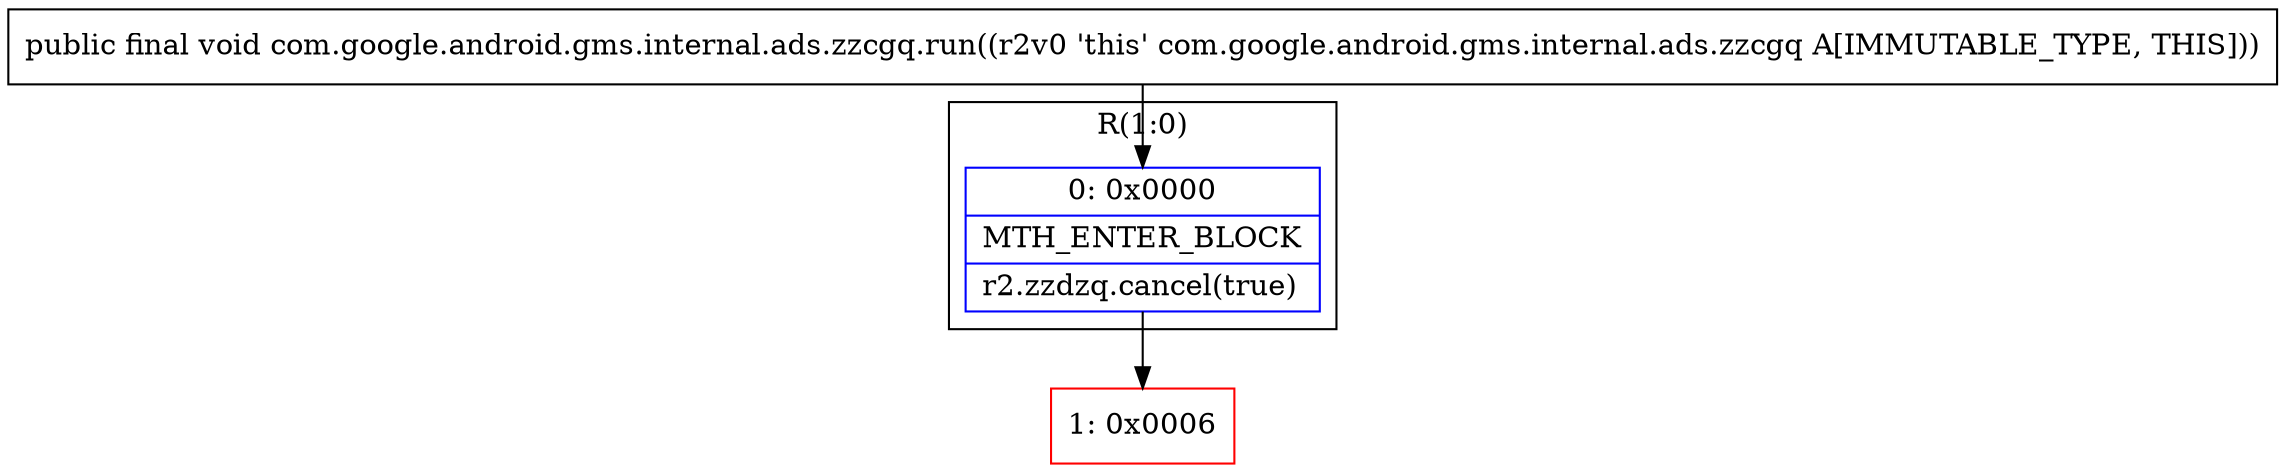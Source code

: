 digraph "CFG forcom.google.android.gms.internal.ads.zzcgq.run()V" {
subgraph cluster_Region_1650849996 {
label = "R(1:0)";
node [shape=record,color=blue];
Node_0 [shape=record,label="{0\:\ 0x0000|MTH_ENTER_BLOCK\l|r2.zzdzq.cancel(true)\l}"];
}
Node_1 [shape=record,color=red,label="{1\:\ 0x0006}"];
MethodNode[shape=record,label="{public final void com.google.android.gms.internal.ads.zzcgq.run((r2v0 'this' com.google.android.gms.internal.ads.zzcgq A[IMMUTABLE_TYPE, THIS])) }"];
MethodNode -> Node_0;
Node_0 -> Node_1;
}

